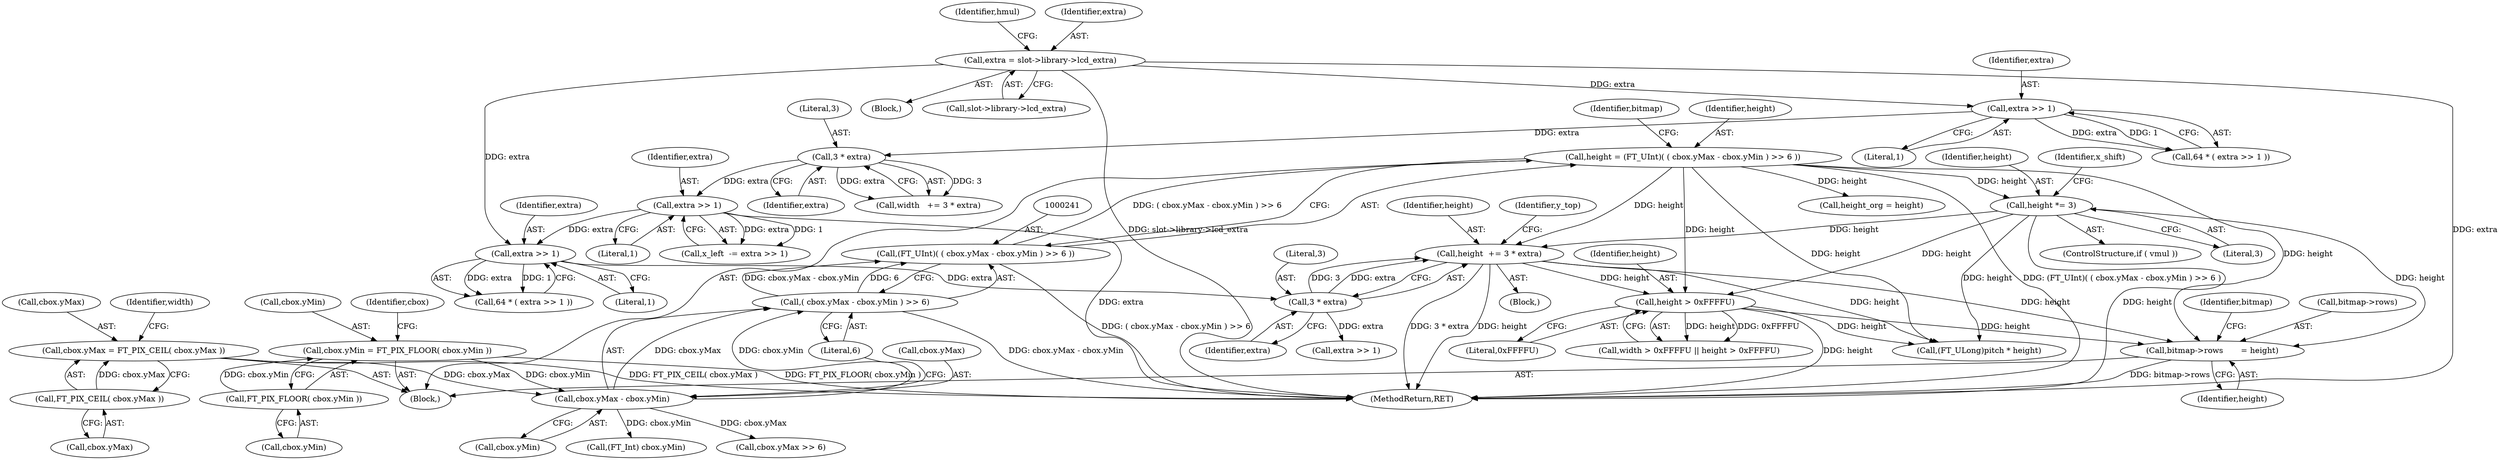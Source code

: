 digraph "0_savannah_6305b869d86ff415a33576df6d43729673c66eee_0@pointer" {
"1000435" [label="(Call,bitmap->rows       = height)"];
"1000308" [label="(Call,height *= 3)"];
"1000238" [label="(Call,height = (FT_UInt)( ( cbox.yMax - cbox.yMin ) >> 6 ))"];
"1000240" [label="(Call,(FT_UInt)( ( cbox.yMax - cbox.yMin ) >> 6 ))"];
"1000242" [label="(Call,( cbox.yMax - cbox.yMin ) >> 6)"];
"1000243" [label="(Call,cbox.yMax - cbox.yMin)"];
"1000217" [label="(Call,cbox.yMax = FT_PIX_CEIL( cbox.yMax ))"];
"1000221" [label="(Call,FT_PIX_CEIL( cbox.yMax ))"];
"1000201" [label="(Call,cbox.yMin = FT_PIX_FLOOR( cbox.yMin ))"];
"1000205" [label="(Call,FT_PIX_FLOOR( cbox.yMin ))"];
"1000393" [label="(Call,height  += 3 * extra)"];
"1000395" [label="(Call,3 * extra)"];
"1000390" [label="(Call,extra >> 1)"];
"1000351" [label="(Call,extra = slot->library->lcd_extra)"];
"1000380" [label="(Call,extra >> 1)"];
"1000370" [label="(Call,3 * extra)"];
"1000365" [label="(Call,extra >> 1)"];
"1000408" [label="(Call,height > 0xFFFFU)"];
"1000365" [label="(Call,extra >> 1)"];
"1000226" [label="(Identifier,width)"];
"1000456" [label="(Call,(FT_ULong)pitch * height)"];
"1000206" [label="(Call,cbox.yMin)"];
"1000385" [label="(Block,)"];
"1000382" [label="(Literal,1)"];
"1000312" [label="(Identifier,x_shift)"];
"1000247" [label="(Call,cbox.yMin)"];
"1000439" [label="(Identifier,height)"];
"1000391" [label="(Identifier,extra)"];
"1000395" [label="(Call,3 * extra)"];
"1000394" [label="(Identifier,height)"];
"1000368" [label="(Call,width   += 3 * extra)"];
"1000308" [label="(Call,height *= 3)"];
"1000244" [label="(Call,cbox.yMax)"];
"1000410" [label="(Literal,0xFFFFU)"];
"1000267" [label="(Call,height_org = height)"];
"1000392" [label="(Literal,1)"];
"1000359" [label="(Identifier,hmul)"];
"1000243" [label="(Call,cbox.yMax - cbox.yMin)"];
"1000221" [label="(Call,FT_PIX_CEIL( cbox.yMax ))"];
"1000242" [label="(Call,( cbox.yMax - cbox.yMin ) >> 6)"];
"1000435" [label="(Call,bitmap->rows       = height)"];
"1000371" [label="(Literal,3)"];
"1000380" [label="(Call,extra >> 1)"];
"1000205" [label="(Call,FT_PIX_FLOOR( cbox.yMin ))"];
"1000240" [label="(Call,(FT_UInt)( ( cbox.yMax - cbox.yMin ) >> 6 ))"];
"1000396" [label="(Literal,3)"];
"1000363" [label="(Call,64 * ( extra >> 1 ))"];
"1000123" [label="(Block,)"];
"1000408" [label="(Call,height > 0xFFFFU)"];
"1000320" [label="(Call,(FT_Int) cbox.yMin)"];
"1000388" [label="(Call,64 * ( extra >> 1 ))"];
"1000211" [label="(Identifier,cbox)"];
"1000390" [label="(Call,extra >> 1)"];
"1000370" [label="(Call,3 * extra)"];
"1000306" [label="(ControlStructure,if ( vmul ))"];
"1000367" [label="(Literal,1)"];
"1000349" [label="(Block,)"];
"1000366" [label="(Identifier,extra)"];
"1000400" [label="(Call,extra >> 1)"];
"1000238" [label="(Call,height = (FT_UInt)( ( cbox.yMax - cbox.yMin ) >> 6 ))"];
"1000222" [label="(Call,cbox.yMax)"];
"1000239" [label="(Identifier,height)"];
"1000217" [label="(Call,cbox.yMax = FT_PIX_CEIL( cbox.yMax ))"];
"1000310" [label="(Literal,3)"];
"1000353" [label="(Call,slot->library->lcd_extra)"];
"1000352" [label="(Identifier,extra)"];
"1000378" [label="(Call,x_left  -= extra >> 1)"];
"1000442" [label="(Identifier,bitmap)"];
"1000218" [label="(Call,cbox.yMax)"];
"1000372" [label="(Identifier,extra)"];
"1000201" [label="(Call,cbox.yMin = FT_PIX_FLOOR( cbox.yMin ))"];
"1000381" [label="(Identifier,extra)"];
"1000404" [label="(Call,width > 0xFFFFU || height > 0xFFFFU)"];
"1000252" [label="(Identifier,bitmap)"];
"1000250" [label="(Literal,6)"];
"1000397" [label="(Identifier,extra)"];
"1000393" [label="(Call,height  += 3 * extra)"];
"1000202" [label="(Call,cbox.yMin)"];
"1000351" [label="(Call,extra = slot->library->lcd_extra)"];
"1000436" [label="(Call,bitmap->rows)"];
"1000653" [label="(MethodReturn,RET)"];
"1000338" [label="(Call,cbox.yMax >> 6)"];
"1000409" [label="(Identifier,height)"];
"1000309" [label="(Identifier,height)"];
"1000399" [label="(Identifier,y_top)"];
"1000435" -> "1000123"  [label="AST: "];
"1000435" -> "1000439"  [label="CFG: "];
"1000436" -> "1000435"  [label="AST: "];
"1000439" -> "1000435"  [label="AST: "];
"1000442" -> "1000435"  [label="CFG: "];
"1000435" -> "1000653"  [label="DDG: bitmap->rows"];
"1000308" -> "1000435"  [label="DDG: height"];
"1000393" -> "1000435"  [label="DDG: height"];
"1000408" -> "1000435"  [label="DDG: height"];
"1000238" -> "1000435"  [label="DDG: height"];
"1000308" -> "1000306"  [label="AST: "];
"1000308" -> "1000310"  [label="CFG: "];
"1000309" -> "1000308"  [label="AST: "];
"1000310" -> "1000308"  [label="AST: "];
"1000312" -> "1000308"  [label="CFG: "];
"1000308" -> "1000653"  [label="DDG: height"];
"1000238" -> "1000308"  [label="DDG: height"];
"1000308" -> "1000393"  [label="DDG: height"];
"1000308" -> "1000408"  [label="DDG: height"];
"1000308" -> "1000456"  [label="DDG: height"];
"1000238" -> "1000123"  [label="AST: "];
"1000238" -> "1000240"  [label="CFG: "];
"1000239" -> "1000238"  [label="AST: "];
"1000240" -> "1000238"  [label="AST: "];
"1000252" -> "1000238"  [label="CFG: "];
"1000238" -> "1000653"  [label="DDG: (FT_UInt)( ( cbox.yMax - cbox.yMin ) >> 6 )"];
"1000240" -> "1000238"  [label="DDG: ( cbox.yMax - cbox.yMin ) >> 6"];
"1000238" -> "1000267"  [label="DDG: height"];
"1000238" -> "1000393"  [label="DDG: height"];
"1000238" -> "1000408"  [label="DDG: height"];
"1000238" -> "1000456"  [label="DDG: height"];
"1000240" -> "1000242"  [label="CFG: "];
"1000241" -> "1000240"  [label="AST: "];
"1000242" -> "1000240"  [label="AST: "];
"1000240" -> "1000653"  [label="DDG: ( cbox.yMax - cbox.yMin ) >> 6"];
"1000242" -> "1000240"  [label="DDG: cbox.yMax - cbox.yMin"];
"1000242" -> "1000240"  [label="DDG: 6"];
"1000242" -> "1000250"  [label="CFG: "];
"1000243" -> "1000242"  [label="AST: "];
"1000250" -> "1000242"  [label="AST: "];
"1000242" -> "1000653"  [label="DDG: cbox.yMax - cbox.yMin"];
"1000243" -> "1000242"  [label="DDG: cbox.yMax"];
"1000243" -> "1000242"  [label="DDG: cbox.yMin"];
"1000243" -> "1000247"  [label="CFG: "];
"1000244" -> "1000243"  [label="AST: "];
"1000247" -> "1000243"  [label="AST: "];
"1000250" -> "1000243"  [label="CFG: "];
"1000217" -> "1000243"  [label="DDG: cbox.yMax"];
"1000201" -> "1000243"  [label="DDG: cbox.yMin"];
"1000243" -> "1000320"  [label="DDG: cbox.yMin"];
"1000243" -> "1000338"  [label="DDG: cbox.yMax"];
"1000217" -> "1000123"  [label="AST: "];
"1000217" -> "1000221"  [label="CFG: "];
"1000218" -> "1000217"  [label="AST: "];
"1000221" -> "1000217"  [label="AST: "];
"1000226" -> "1000217"  [label="CFG: "];
"1000217" -> "1000653"  [label="DDG: FT_PIX_CEIL( cbox.yMax )"];
"1000221" -> "1000217"  [label="DDG: cbox.yMax"];
"1000221" -> "1000222"  [label="CFG: "];
"1000222" -> "1000221"  [label="AST: "];
"1000201" -> "1000123"  [label="AST: "];
"1000201" -> "1000205"  [label="CFG: "];
"1000202" -> "1000201"  [label="AST: "];
"1000205" -> "1000201"  [label="AST: "];
"1000211" -> "1000201"  [label="CFG: "];
"1000201" -> "1000653"  [label="DDG: FT_PIX_FLOOR( cbox.yMin )"];
"1000205" -> "1000201"  [label="DDG: cbox.yMin"];
"1000205" -> "1000206"  [label="CFG: "];
"1000206" -> "1000205"  [label="AST: "];
"1000393" -> "1000385"  [label="AST: "];
"1000393" -> "1000395"  [label="CFG: "];
"1000394" -> "1000393"  [label="AST: "];
"1000395" -> "1000393"  [label="AST: "];
"1000399" -> "1000393"  [label="CFG: "];
"1000393" -> "1000653"  [label="DDG: height"];
"1000393" -> "1000653"  [label="DDG: 3 * extra"];
"1000395" -> "1000393"  [label="DDG: 3"];
"1000395" -> "1000393"  [label="DDG: extra"];
"1000393" -> "1000408"  [label="DDG: height"];
"1000393" -> "1000456"  [label="DDG: height"];
"1000395" -> "1000397"  [label="CFG: "];
"1000396" -> "1000395"  [label="AST: "];
"1000397" -> "1000395"  [label="AST: "];
"1000390" -> "1000395"  [label="DDG: extra"];
"1000395" -> "1000400"  [label="DDG: extra"];
"1000390" -> "1000388"  [label="AST: "];
"1000390" -> "1000392"  [label="CFG: "];
"1000391" -> "1000390"  [label="AST: "];
"1000392" -> "1000390"  [label="AST: "];
"1000388" -> "1000390"  [label="CFG: "];
"1000390" -> "1000388"  [label="DDG: extra"];
"1000390" -> "1000388"  [label="DDG: 1"];
"1000351" -> "1000390"  [label="DDG: extra"];
"1000380" -> "1000390"  [label="DDG: extra"];
"1000351" -> "1000349"  [label="AST: "];
"1000351" -> "1000353"  [label="CFG: "];
"1000352" -> "1000351"  [label="AST: "];
"1000353" -> "1000351"  [label="AST: "];
"1000359" -> "1000351"  [label="CFG: "];
"1000351" -> "1000653"  [label="DDG: slot->library->lcd_extra"];
"1000351" -> "1000653"  [label="DDG: extra"];
"1000351" -> "1000365"  [label="DDG: extra"];
"1000380" -> "1000378"  [label="AST: "];
"1000380" -> "1000382"  [label="CFG: "];
"1000381" -> "1000380"  [label="AST: "];
"1000382" -> "1000380"  [label="AST: "];
"1000378" -> "1000380"  [label="CFG: "];
"1000380" -> "1000653"  [label="DDG: extra"];
"1000380" -> "1000378"  [label="DDG: extra"];
"1000380" -> "1000378"  [label="DDG: 1"];
"1000370" -> "1000380"  [label="DDG: extra"];
"1000370" -> "1000368"  [label="AST: "];
"1000370" -> "1000372"  [label="CFG: "];
"1000371" -> "1000370"  [label="AST: "];
"1000372" -> "1000370"  [label="AST: "];
"1000368" -> "1000370"  [label="CFG: "];
"1000370" -> "1000368"  [label="DDG: 3"];
"1000370" -> "1000368"  [label="DDG: extra"];
"1000365" -> "1000370"  [label="DDG: extra"];
"1000365" -> "1000363"  [label="AST: "];
"1000365" -> "1000367"  [label="CFG: "];
"1000366" -> "1000365"  [label="AST: "];
"1000367" -> "1000365"  [label="AST: "];
"1000363" -> "1000365"  [label="CFG: "];
"1000365" -> "1000363"  [label="DDG: extra"];
"1000365" -> "1000363"  [label="DDG: 1"];
"1000408" -> "1000404"  [label="AST: "];
"1000408" -> "1000410"  [label="CFG: "];
"1000409" -> "1000408"  [label="AST: "];
"1000410" -> "1000408"  [label="AST: "];
"1000404" -> "1000408"  [label="CFG: "];
"1000408" -> "1000653"  [label="DDG: height"];
"1000408" -> "1000404"  [label="DDG: height"];
"1000408" -> "1000404"  [label="DDG: 0xFFFFU"];
"1000408" -> "1000456"  [label="DDG: height"];
}
